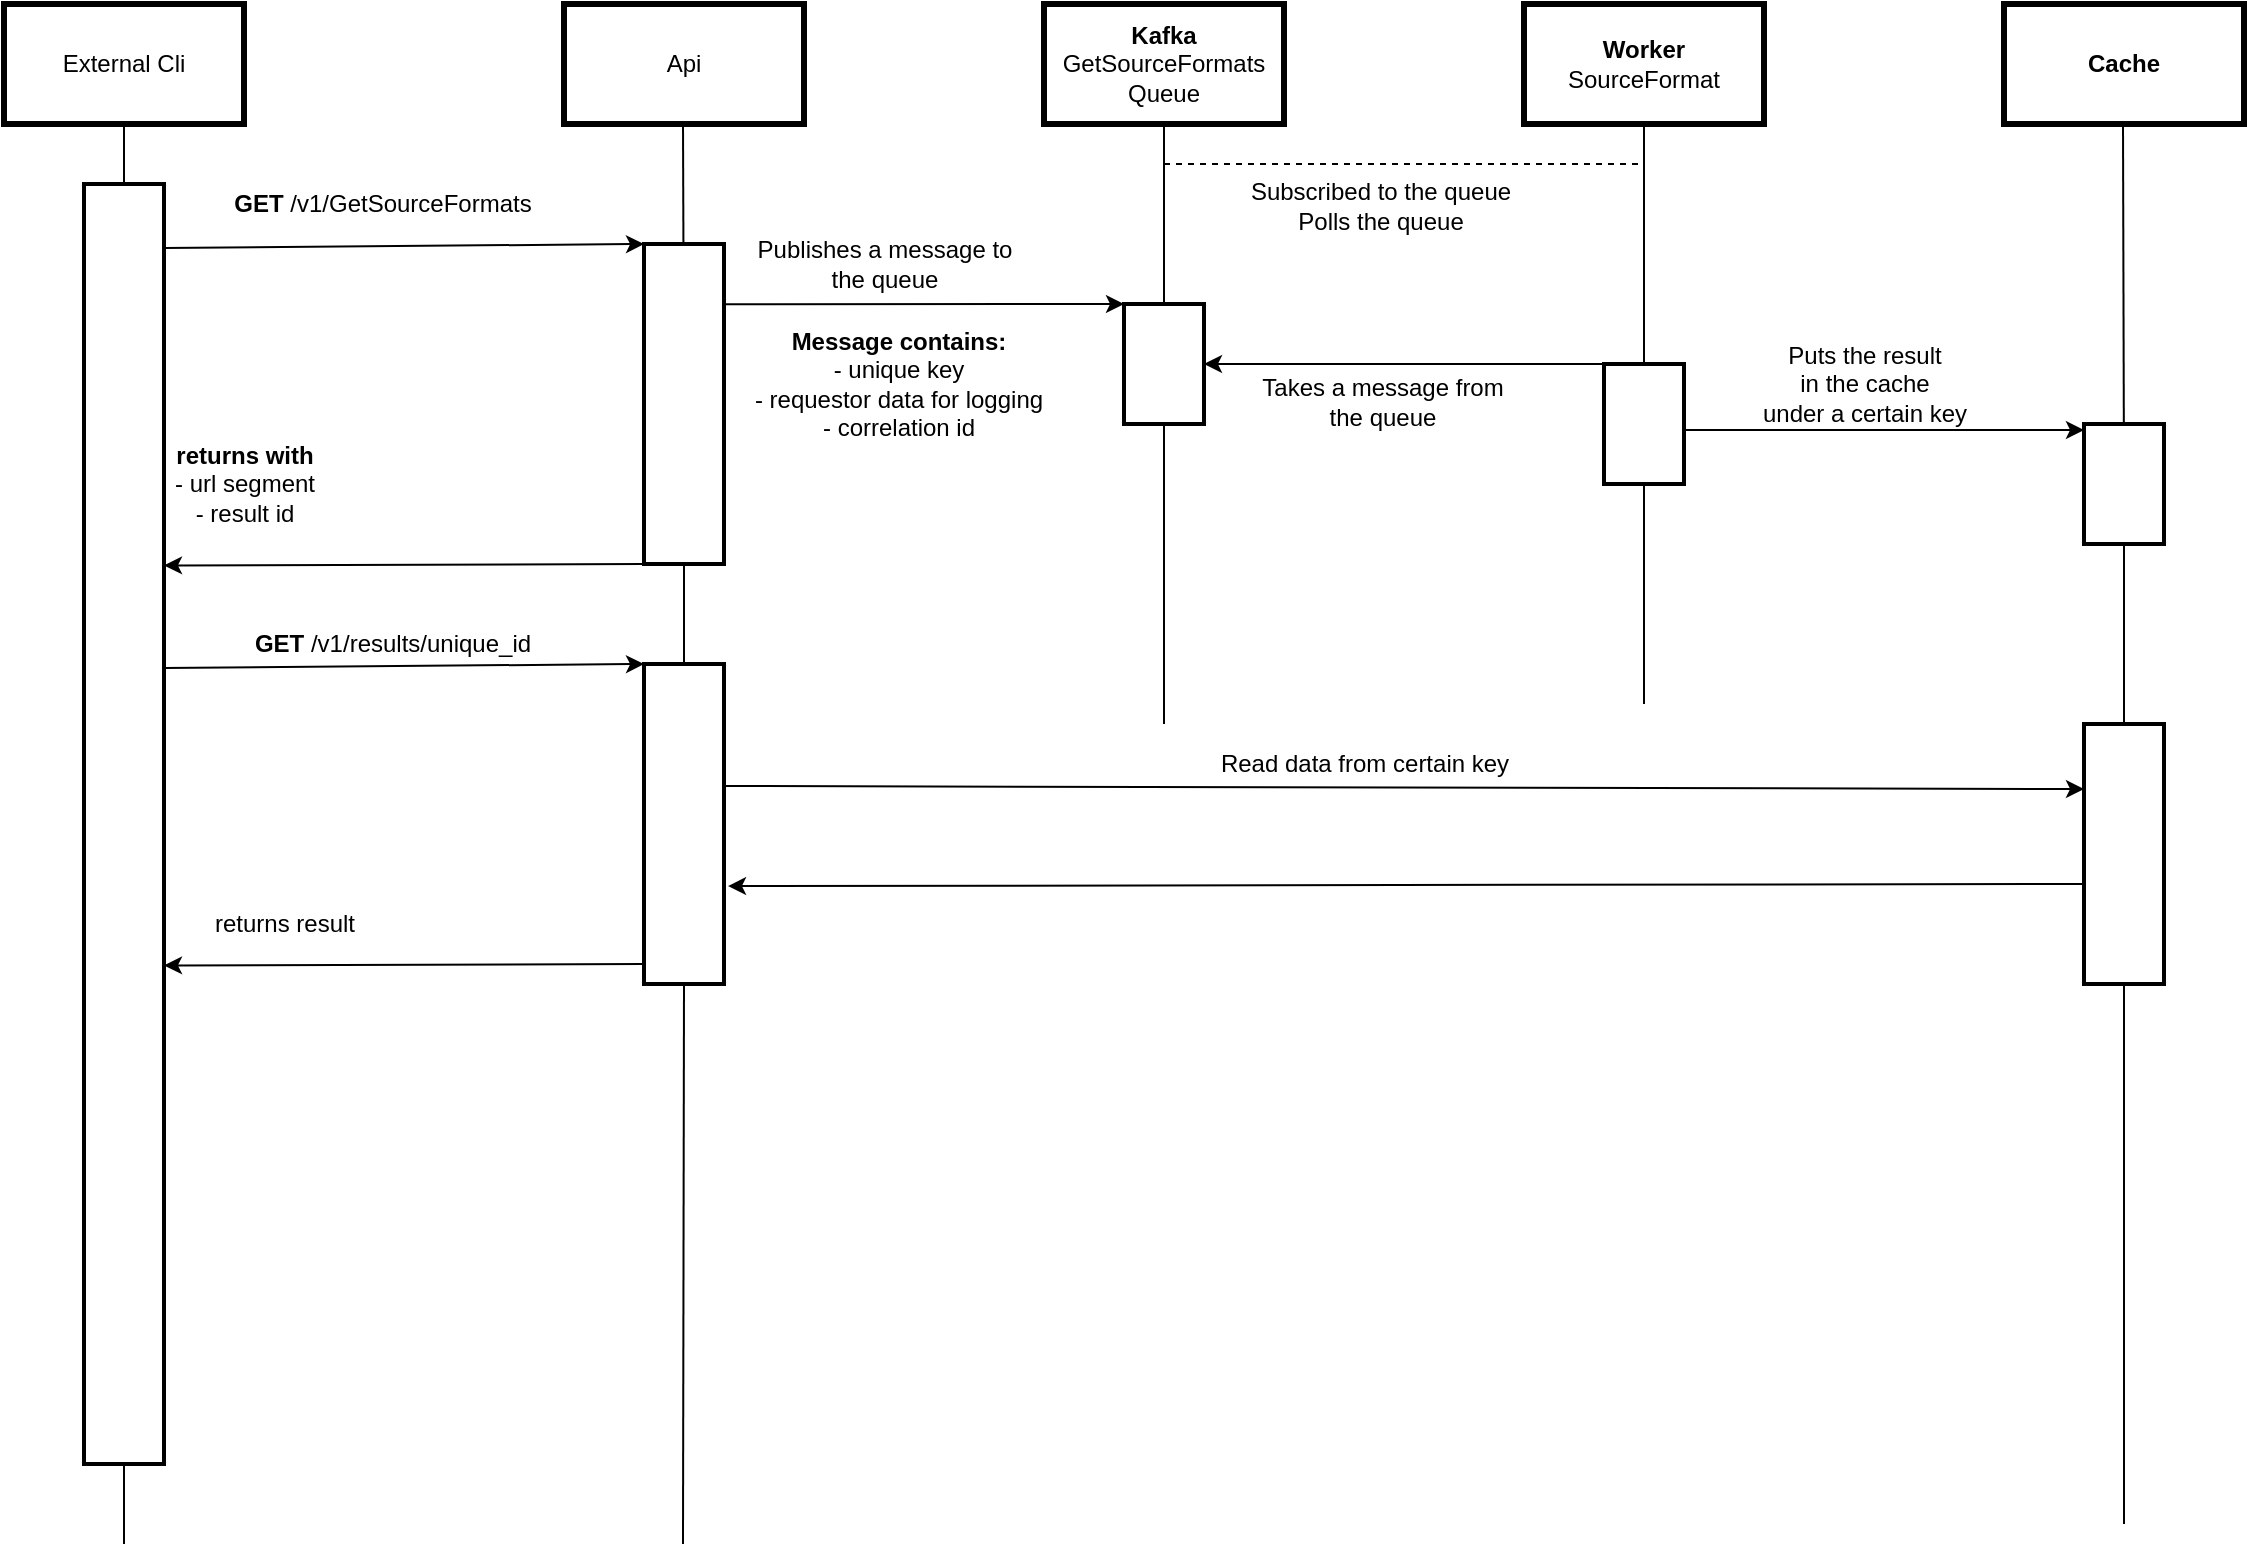 <mxfile version="15.8.4" type="device"><diagram id="tN_wHsBnHgi0_7TSzK2O" name="Page-1"><mxGraphModel dx="1264" dy="892" grid="1" gridSize="10" guides="1" tooltips="1" connect="1" arrows="1" fold="1" page="1" pageScale="1" pageWidth="827" pageHeight="1169" math="0" shadow="0"><root><mxCell id="0"/><mxCell id="1" parent="0"/><mxCell id="FgCxvxXYRPIV2sCfrHpg-1" value="External Cli" style="rounded=0;whiteSpace=wrap;html=1;strokeWidth=3;" vertex="1" parent="1"><mxGeometry x="40" y="60" width="120" height="60" as="geometry"/></mxCell><mxCell id="FgCxvxXYRPIV2sCfrHpg-2" value="Api" style="rounded=0;whiteSpace=wrap;html=1;strokeWidth=3;" vertex="1" parent="1"><mxGeometry x="320" y="60" width="120" height="60" as="geometry"/></mxCell><mxCell id="FgCxvxXYRPIV2sCfrHpg-5" value="" style="endArrow=none;html=1;rounded=0;entryX=0.5;entryY=1;entryDx=0;entryDy=0;" edge="1" parent="1" target="FgCxvxXYRPIV2sCfrHpg-1"><mxGeometry width="50" height="50" relative="1" as="geometry"><mxPoint x="100" y="830" as="sourcePoint"/><mxPoint x="520" y="430" as="targetPoint"/></mxGeometry></mxCell><mxCell id="FgCxvxXYRPIV2sCfrHpg-6" value="" style="endArrow=none;html=1;rounded=0;entryX=0.5;entryY=1;entryDx=0;entryDy=0;startArrow=none;" edge="1" parent="1" source="FgCxvxXYRPIV2sCfrHpg-8"><mxGeometry width="50" height="50" relative="1" as="geometry"><mxPoint x="379.5" y="830" as="sourcePoint"/><mxPoint x="379.5" y="120" as="targetPoint"/></mxGeometry></mxCell><mxCell id="FgCxvxXYRPIV2sCfrHpg-7" value="" style="rounded=0;whiteSpace=wrap;html=1;strokeWidth=2;" vertex="1" parent="1"><mxGeometry x="80" y="150" width="40" height="640" as="geometry"/></mxCell><mxCell id="FgCxvxXYRPIV2sCfrHpg-8" value="" style="rounded=0;whiteSpace=wrap;html=1;strokeWidth=2;" vertex="1" parent="1"><mxGeometry x="360" y="180" width="40" height="160" as="geometry"/></mxCell><mxCell id="FgCxvxXYRPIV2sCfrHpg-9" value="" style="endArrow=none;html=1;rounded=0;entryX=0.5;entryY=1;entryDx=0;entryDy=0;startArrow=none;" edge="1" parent="1" source="FgCxvxXYRPIV2sCfrHpg-36" target="FgCxvxXYRPIV2sCfrHpg-8"><mxGeometry width="50" height="50" relative="1" as="geometry"><mxPoint x="379.5" y="830" as="sourcePoint"/><mxPoint x="379.5" y="120" as="targetPoint"/></mxGeometry></mxCell><mxCell id="FgCxvxXYRPIV2sCfrHpg-10" value="" style="endArrow=classic;html=1;rounded=0;exitX=1;exitY=0.05;exitDx=0;exitDy=0;entryX=0;entryY=0;entryDx=0;entryDy=0;exitPerimeter=0;" edge="1" parent="1" source="FgCxvxXYRPIV2sCfrHpg-7" target="FgCxvxXYRPIV2sCfrHpg-8"><mxGeometry width="50" height="50" relative="1" as="geometry"><mxPoint x="470" y="480" as="sourcePoint"/><mxPoint x="520" y="430" as="targetPoint"/></mxGeometry></mxCell><mxCell id="FgCxvxXYRPIV2sCfrHpg-11" value="&lt;b&gt;GET&lt;/b&gt; /v1/GetSourceFormats" style="text;html=1;align=center;verticalAlign=middle;resizable=0;points=[];autosize=1;strokeColor=none;fillColor=none;" vertex="1" parent="1"><mxGeometry x="149" y="150" width="160" height="20" as="geometry"/></mxCell><mxCell id="FgCxvxXYRPIV2sCfrHpg-12" value="&lt;b&gt;Kafka&lt;/b&gt;&lt;br&gt;GetSourceFormats&lt;br&gt;Queue" style="rounded=0;whiteSpace=wrap;html=1;strokeWidth=3;" vertex="1" parent="1"><mxGeometry x="560" y="60" width="120" height="60" as="geometry"/></mxCell><mxCell id="FgCxvxXYRPIV2sCfrHpg-13" value="" style="endArrow=none;html=1;rounded=0;entryX=0.5;entryY=1;entryDx=0;entryDy=0;startArrow=none;" edge="1" parent="1" source="FgCxvxXYRPIV2sCfrHpg-14" target="FgCxvxXYRPIV2sCfrHpg-12"><mxGeometry width="50" height="50" relative="1" as="geometry"><mxPoint x="620" y="840" as="sourcePoint"/><mxPoint x="620" y="200" as="targetPoint"/></mxGeometry></mxCell><mxCell id="FgCxvxXYRPIV2sCfrHpg-14" value="" style="rounded=0;whiteSpace=wrap;html=1;strokeWidth=2;" vertex="1" parent="1"><mxGeometry x="600" y="210" width="40" height="60" as="geometry"/></mxCell><mxCell id="FgCxvxXYRPIV2sCfrHpg-15" value="" style="endArrow=none;html=1;rounded=0;entryX=0.5;entryY=1;entryDx=0;entryDy=0;" edge="1" parent="1" target="FgCxvxXYRPIV2sCfrHpg-14"><mxGeometry width="50" height="50" relative="1" as="geometry"><mxPoint x="620" y="420" as="sourcePoint"/><mxPoint x="620" y="120" as="targetPoint"/></mxGeometry></mxCell><mxCell id="FgCxvxXYRPIV2sCfrHpg-16" value="" style="endArrow=classic;html=1;rounded=0;exitX=1.025;exitY=0.188;exitDx=0;exitDy=0;entryX=0;entryY=0;entryDx=0;entryDy=0;exitPerimeter=0;" edge="1" parent="1" source="FgCxvxXYRPIV2sCfrHpg-8" target="FgCxvxXYRPIV2sCfrHpg-14"><mxGeometry width="50" height="50" relative="1" as="geometry"><mxPoint x="470" y="470" as="sourcePoint"/><mxPoint x="520" y="420" as="targetPoint"/></mxGeometry></mxCell><mxCell id="FgCxvxXYRPIV2sCfrHpg-17" value="Publishes a message to &lt;br&gt;the queue" style="text;html=1;align=center;verticalAlign=middle;resizable=0;points=[];autosize=1;strokeColor=none;fillColor=none;" vertex="1" parent="1"><mxGeometry x="410" y="175" width="140" height="30" as="geometry"/></mxCell><mxCell id="FgCxvxXYRPIV2sCfrHpg-18" value="&lt;b&gt;Worker&lt;/b&gt;&lt;br&gt;SourceFormat" style="rounded=0;whiteSpace=wrap;html=1;strokeWidth=3;" vertex="1" parent="1"><mxGeometry x="800" y="60" width="120" height="60" as="geometry"/></mxCell><mxCell id="FgCxvxXYRPIV2sCfrHpg-19" value="" style="endArrow=none;html=1;rounded=0;entryX=0.5;entryY=1;entryDx=0;entryDy=0;startArrow=none;" edge="1" parent="1" source="FgCxvxXYRPIV2sCfrHpg-22" target="FgCxvxXYRPIV2sCfrHpg-18"><mxGeometry width="50" height="50" relative="1" as="geometry"><mxPoint x="860" y="840" as="sourcePoint"/><mxPoint x="859.5" y="140" as="targetPoint"/></mxGeometry></mxCell><mxCell id="FgCxvxXYRPIV2sCfrHpg-20" value="" style="endArrow=none;dashed=1;html=1;rounded=0;" edge="1" parent="1"><mxGeometry width="50" height="50" relative="1" as="geometry"><mxPoint x="620" y="140" as="sourcePoint"/><mxPoint x="860" y="140" as="targetPoint"/></mxGeometry></mxCell><mxCell id="FgCxvxXYRPIV2sCfrHpg-21" value="Subscribed to the queue&lt;br&gt;Polls the queue" style="text;html=1;align=center;verticalAlign=middle;resizable=0;points=[];autosize=1;strokeColor=none;fillColor=none;" vertex="1" parent="1"><mxGeometry x="653" y="146" width="150" height="30" as="geometry"/></mxCell><mxCell id="FgCxvxXYRPIV2sCfrHpg-22" value="" style="rounded=0;whiteSpace=wrap;html=1;strokeWidth=2;" vertex="1" parent="1"><mxGeometry x="840" y="240" width="40" height="60" as="geometry"/></mxCell><mxCell id="FgCxvxXYRPIV2sCfrHpg-23" value="" style="endArrow=none;html=1;rounded=0;entryX=0.5;entryY=1;entryDx=0;entryDy=0;" edge="1" parent="1" target="FgCxvxXYRPIV2sCfrHpg-22"><mxGeometry width="50" height="50" relative="1" as="geometry"><mxPoint x="860" y="410" as="sourcePoint"/><mxPoint x="860" y="120" as="targetPoint"/></mxGeometry></mxCell><mxCell id="FgCxvxXYRPIV2sCfrHpg-24" value="" style="endArrow=classic;html=1;rounded=0;exitX=1;exitY=0.5;exitDx=0;exitDy=0;entryX=0;entryY=0;entryDx=0;entryDy=0;strokeColor=none;" edge="1" parent="1"><mxGeometry width="50" height="50" relative="1" as="geometry"><mxPoint x="640" y="240" as="sourcePoint"/><mxPoint x="840" y="240" as="targetPoint"/></mxGeometry></mxCell><mxCell id="FgCxvxXYRPIV2sCfrHpg-25" value="" style="endArrow=classic;html=1;rounded=0;exitX=0;exitY=0;exitDx=0;exitDy=0;entryX=1;entryY=0.5;entryDx=0;entryDy=0;" edge="1" parent="1" source="FgCxvxXYRPIV2sCfrHpg-22" target="FgCxvxXYRPIV2sCfrHpg-14"><mxGeometry width="50" height="50" relative="1" as="geometry"><mxPoint x="520" y="410" as="sourcePoint"/><mxPoint x="470" y="460" as="targetPoint"/></mxGeometry></mxCell><mxCell id="FgCxvxXYRPIV2sCfrHpg-26" value="Takes a message from&lt;br&gt;the queue" style="text;html=1;align=center;verticalAlign=middle;resizable=0;points=[];autosize=1;strokeColor=none;fillColor=none;" vertex="1" parent="1"><mxGeometry x="659" y="244" width="140" height="30" as="geometry"/></mxCell><mxCell id="FgCxvxXYRPIV2sCfrHpg-27" value="&lt;b&gt;Cache&lt;br&gt;&lt;/b&gt;" style="rounded=0;whiteSpace=wrap;html=1;strokeWidth=3;" vertex="1" parent="1"><mxGeometry x="1040" y="60" width="120" height="60" as="geometry"/></mxCell><mxCell id="FgCxvxXYRPIV2sCfrHpg-28" value="" style="endArrow=none;html=1;rounded=0;entryX=0.5;entryY=1;entryDx=0;entryDy=0;startArrow=none;" edge="1" parent="1" source="FgCxvxXYRPIV2sCfrHpg-29"><mxGeometry width="50" height="50" relative="1" as="geometry"><mxPoint x="1100" y="820" as="sourcePoint"/><mxPoint x="1099.5" y="120" as="targetPoint"/></mxGeometry></mxCell><mxCell id="FgCxvxXYRPIV2sCfrHpg-29" value="" style="rounded=0;whiteSpace=wrap;html=1;strokeWidth=2;" vertex="1" parent="1"><mxGeometry x="1080" y="270" width="40" height="60" as="geometry"/></mxCell><mxCell id="FgCxvxXYRPIV2sCfrHpg-30" value="" style="endArrow=none;html=1;rounded=0;entryX=0.5;entryY=1;entryDx=0;entryDy=0;startArrow=none;" edge="1" parent="1" source="FgCxvxXYRPIV2sCfrHpg-40" target="FgCxvxXYRPIV2sCfrHpg-29"><mxGeometry width="50" height="50" relative="1" as="geometry"><mxPoint x="1100" y="820" as="sourcePoint"/><mxPoint x="1099.5" y="120" as="targetPoint"/></mxGeometry></mxCell><mxCell id="FgCxvxXYRPIV2sCfrHpg-31" value="" style="endArrow=classic;html=1;rounded=0;exitX=1;exitY=0.5;exitDx=0;exitDy=0;entryX=0;entryY=0;entryDx=0;entryDy=0;" edge="1" parent="1"><mxGeometry width="50" height="50" relative="1" as="geometry"><mxPoint x="880" y="273" as="sourcePoint"/><mxPoint x="1080" y="273" as="targetPoint"/></mxGeometry></mxCell><mxCell id="FgCxvxXYRPIV2sCfrHpg-32" value="Puts the result&lt;br&gt;in the cache&lt;br&gt;under a certain key" style="text;html=1;align=center;verticalAlign=middle;resizable=0;points=[];autosize=1;strokeColor=none;fillColor=none;" vertex="1" parent="1"><mxGeometry x="910" y="225" width="120" height="50" as="geometry"/></mxCell><mxCell id="FgCxvxXYRPIV2sCfrHpg-33" value="" style="endArrow=classic;html=1;rounded=0;exitX=0;exitY=1;exitDx=0;exitDy=0;entryX=1;entryY=0.298;entryDx=0;entryDy=0;entryPerimeter=0;" edge="1" parent="1" source="FgCxvxXYRPIV2sCfrHpg-8" target="FgCxvxXYRPIV2sCfrHpg-7"><mxGeometry width="50" height="50" relative="1" as="geometry"><mxPoint x="360" y="320" as="sourcePoint"/><mxPoint x="160" y="320" as="targetPoint"/></mxGeometry></mxCell><mxCell id="FgCxvxXYRPIV2sCfrHpg-34" value="&lt;b&gt;returns with&lt;/b&gt;&lt;br&gt;- url segment&lt;br&gt;- result id" style="text;html=1;align=center;verticalAlign=middle;resizable=0;points=[];autosize=1;strokeColor=none;fillColor=none;" vertex="1" parent="1"><mxGeometry x="115" y="275" width="90" height="50" as="geometry"/></mxCell><mxCell id="FgCxvxXYRPIV2sCfrHpg-35" value="&lt;b&gt;Message contains:&lt;/b&gt;&lt;br&gt;- unique key&lt;br&gt;- requestor data for logging&lt;br&gt;- correlation id" style="text;html=1;align=center;verticalAlign=middle;resizable=0;points=[];autosize=1;strokeColor=none;fillColor=none;" vertex="1" parent="1"><mxGeometry x="407" y="220" width="160" height="60" as="geometry"/></mxCell><mxCell id="FgCxvxXYRPIV2sCfrHpg-36" value="" style="rounded=0;whiteSpace=wrap;html=1;strokeWidth=2;" vertex="1" parent="1"><mxGeometry x="360" y="390" width="40" height="160" as="geometry"/></mxCell><mxCell id="FgCxvxXYRPIV2sCfrHpg-37" value="" style="endArrow=none;html=1;rounded=0;entryX=0.5;entryY=1;entryDx=0;entryDy=0;" edge="1" parent="1" target="FgCxvxXYRPIV2sCfrHpg-36"><mxGeometry width="50" height="50" relative="1" as="geometry"><mxPoint x="379.5" y="830" as="sourcePoint"/><mxPoint x="380" y="340" as="targetPoint"/></mxGeometry></mxCell><mxCell id="FgCxvxXYRPIV2sCfrHpg-38" value="" style="endArrow=classic;html=1;rounded=0;exitX=1;exitY=0.05;exitDx=0;exitDy=0;entryX=0;entryY=0;entryDx=0;entryDy=0;exitPerimeter=0;" edge="1" parent="1"><mxGeometry width="50" height="50" relative="1" as="geometry"><mxPoint x="120" y="392" as="sourcePoint"/><mxPoint x="360" y="390" as="targetPoint"/></mxGeometry></mxCell><mxCell id="FgCxvxXYRPIV2sCfrHpg-39" value="&lt;b&gt;GET&lt;/b&gt; /v1/results/unique_id" style="text;html=1;align=center;verticalAlign=middle;resizable=0;points=[];autosize=1;strokeColor=none;fillColor=none;" vertex="1" parent="1"><mxGeometry x="159" y="370" width="150" height="20" as="geometry"/></mxCell><mxCell id="FgCxvxXYRPIV2sCfrHpg-40" value="" style="rounded=0;whiteSpace=wrap;html=1;strokeWidth=2;" vertex="1" parent="1"><mxGeometry x="1080" y="420" width="40" height="130" as="geometry"/></mxCell><mxCell id="FgCxvxXYRPIV2sCfrHpg-41" value="" style="endArrow=none;html=1;rounded=0;entryX=0.5;entryY=1;entryDx=0;entryDy=0;" edge="1" parent="1" target="FgCxvxXYRPIV2sCfrHpg-40"><mxGeometry width="50" height="50" relative="1" as="geometry"><mxPoint x="1100" y="820" as="sourcePoint"/><mxPoint x="1100" y="330" as="targetPoint"/></mxGeometry></mxCell><mxCell id="FgCxvxXYRPIV2sCfrHpg-42" value="" style="endArrow=classic;html=1;rounded=0;exitX=1;exitY=0.05;exitDx=0;exitDy=0;entryX=0;entryY=0.25;entryDx=0;entryDy=0;exitPerimeter=0;" edge="1" parent="1" target="FgCxvxXYRPIV2sCfrHpg-40"><mxGeometry width="50" height="50" relative="1" as="geometry"><mxPoint x="400" y="451" as="sourcePoint"/><mxPoint x="640" y="449" as="targetPoint"/></mxGeometry></mxCell><mxCell id="FgCxvxXYRPIV2sCfrHpg-43" value="" style="endArrow=classic;html=1;rounded=0;entryX=1.05;entryY=0.694;entryDx=0;entryDy=0;entryPerimeter=0;" edge="1" parent="1" target="FgCxvxXYRPIV2sCfrHpg-36"><mxGeometry width="50" height="50" relative="1" as="geometry"><mxPoint x="1080" y="500" as="sourcePoint"/><mxPoint x="410" y="500" as="targetPoint"/></mxGeometry></mxCell><mxCell id="FgCxvxXYRPIV2sCfrHpg-44" value="Read data from certain key" style="text;html=1;align=center;verticalAlign=middle;resizable=0;points=[];autosize=1;strokeColor=none;fillColor=none;" vertex="1" parent="1"><mxGeometry x="640" y="430" width="160" height="20" as="geometry"/></mxCell><mxCell id="FgCxvxXYRPIV2sCfrHpg-45" value="" style="endArrow=classic;html=1;rounded=0;exitX=0;exitY=1;exitDx=0;exitDy=0;entryX=1;entryY=0.298;entryDx=0;entryDy=0;entryPerimeter=0;" edge="1" parent="1"><mxGeometry width="50" height="50" relative="1" as="geometry"><mxPoint x="360" y="540" as="sourcePoint"/><mxPoint x="120" y="540.72" as="targetPoint"/></mxGeometry></mxCell><mxCell id="FgCxvxXYRPIV2sCfrHpg-46" value="returns result" style="text;html=1;align=center;verticalAlign=middle;resizable=0;points=[];autosize=1;strokeColor=none;fillColor=none;" vertex="1" parent="1"><mxGeometry x="135" y="510" width="90" height="20" as="geometry"/></mxCell></root></mxGraphModel></diagram></mxfile>